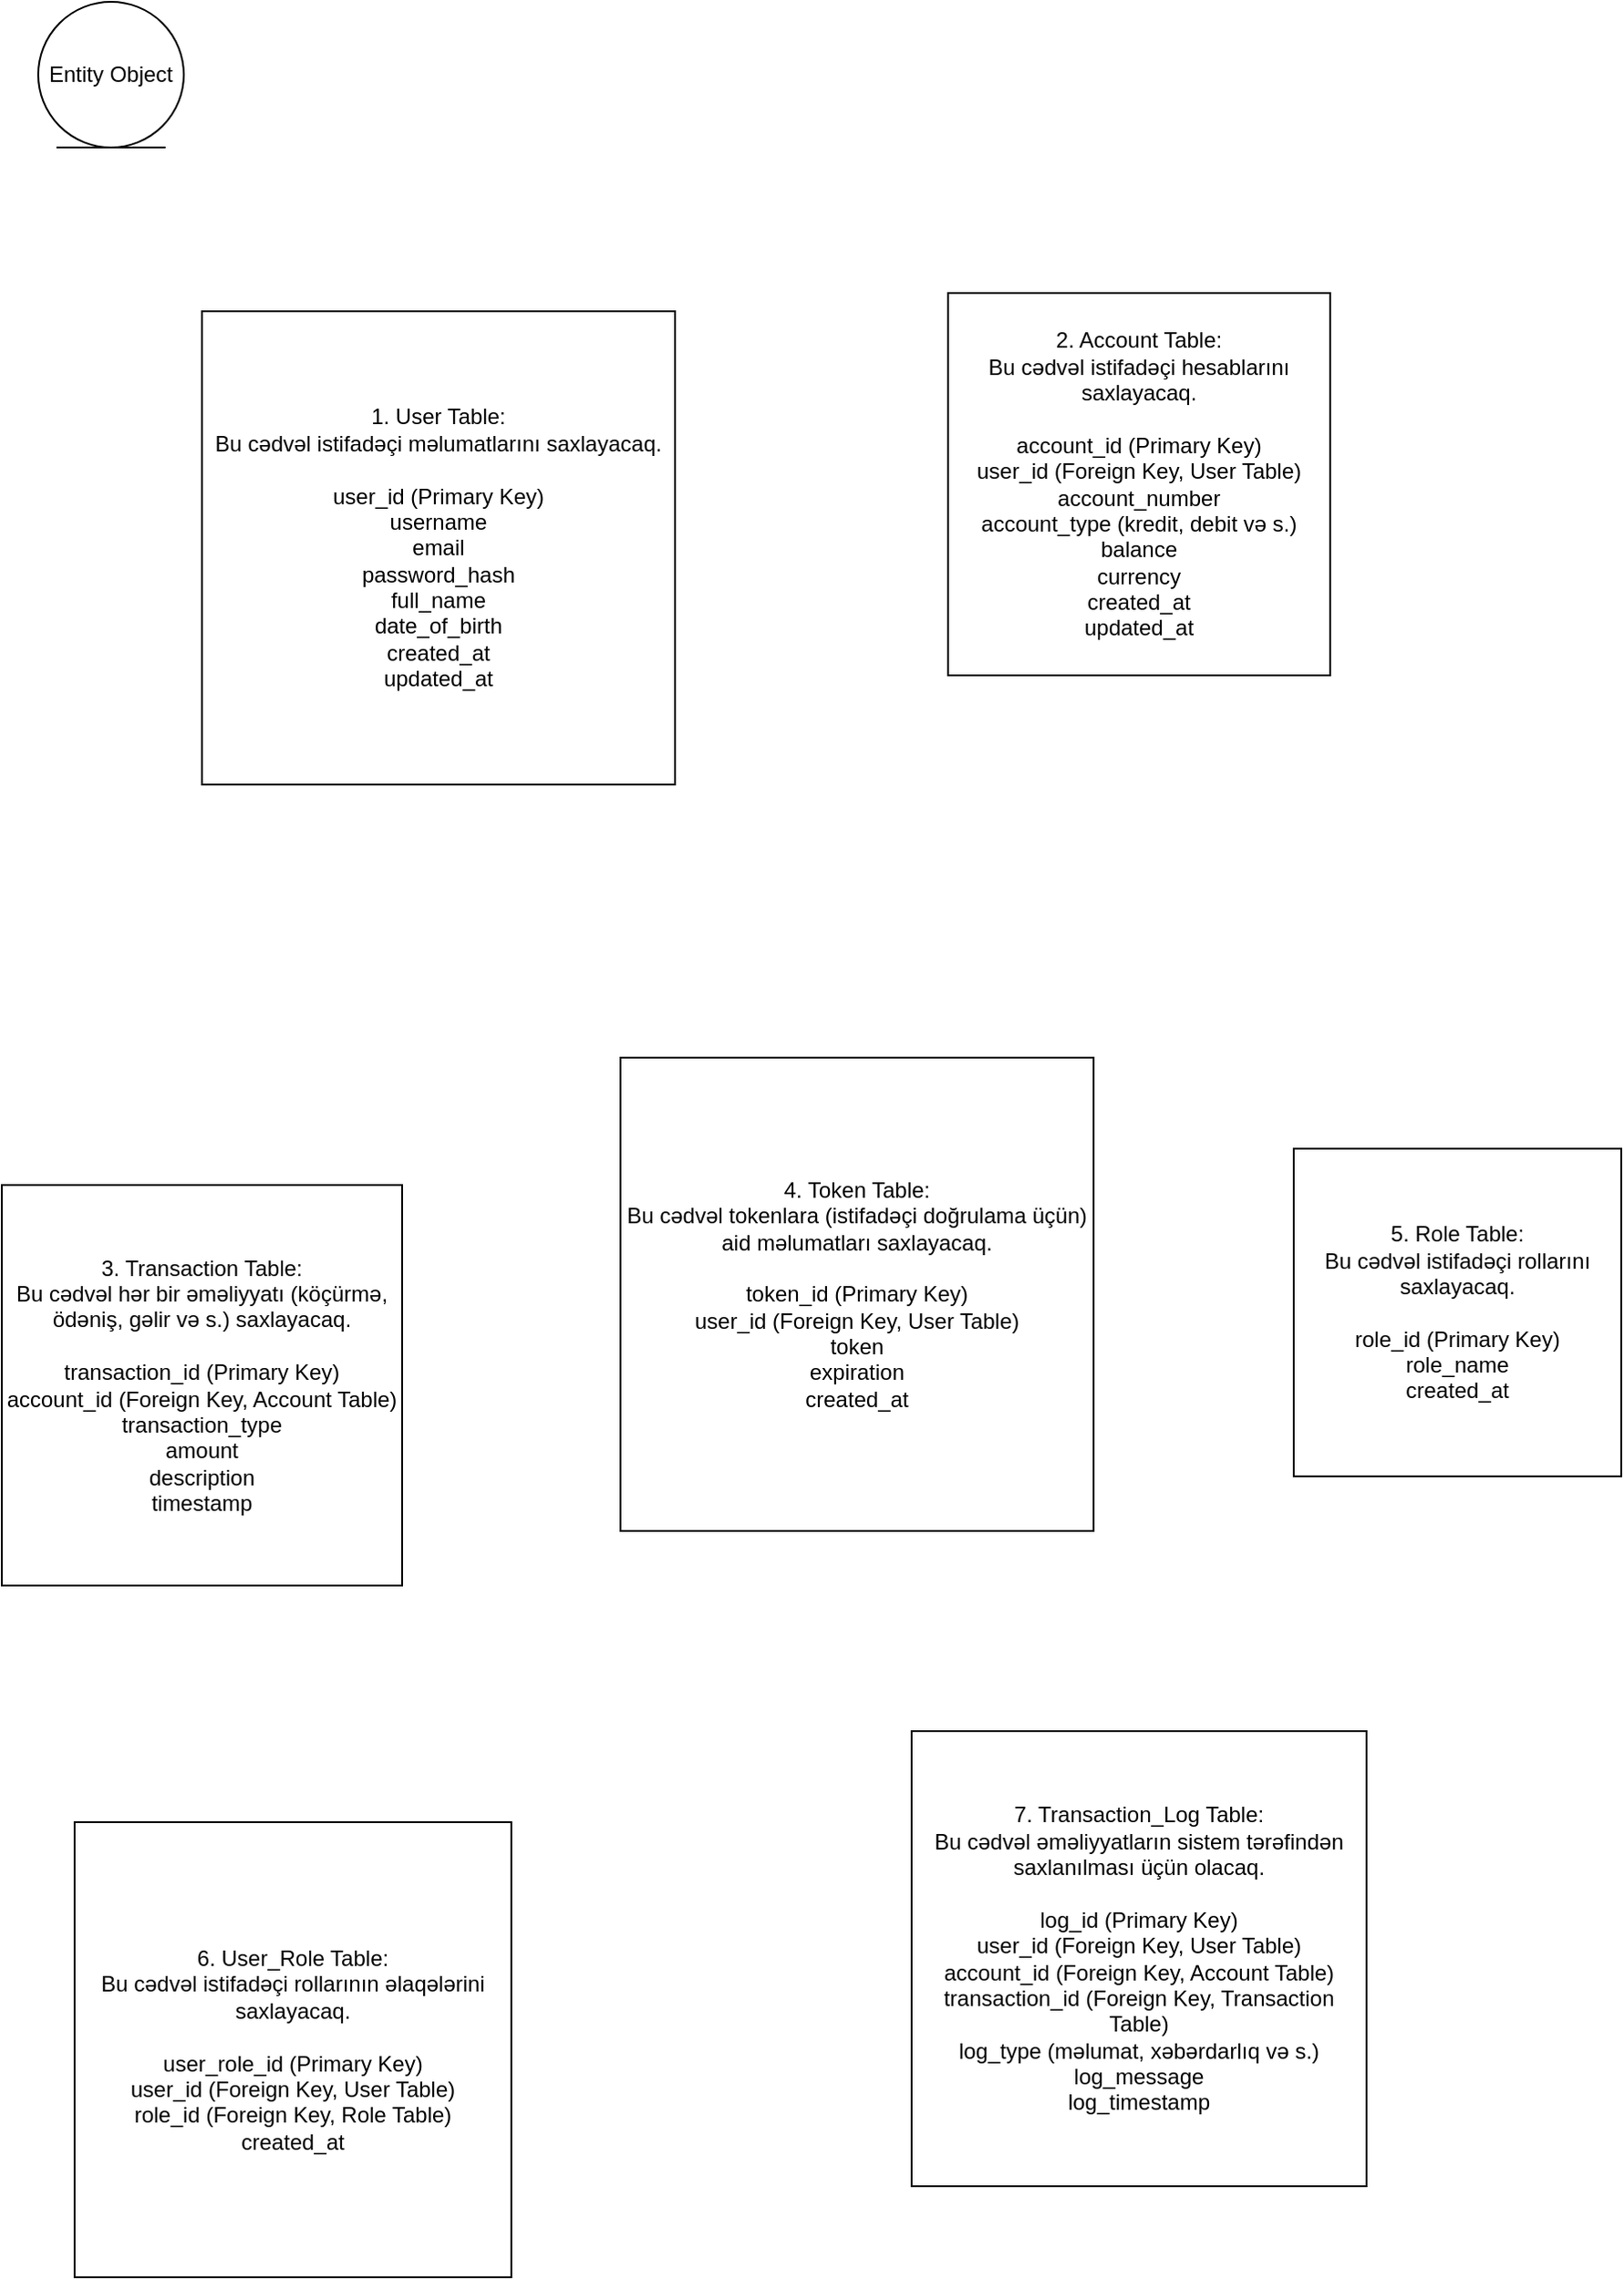 <mxfile version="21.6.9" type="github">
  <diagram name="Sayfa -1" id="xtpe9JXe6I9Ki-Vc6pJg">
    <mxGraphModel dx="1434" dy="1927" grid="1" gridSize="10" guides="1" tooltips="1" connect="1" arrows="1" fold="1" page="1" pageScale="1" pageWidth="827" pageHeight="1169" math="0" shadow="0">
      <root>
        <mxCell id="0" />
        <mxCell id="1" parent="0" />
        <mxCell id="7SSCskWFhJTg-lQkZvSg-1" value="&lt;div&gt;1. User Table:&lt;/div&gt;&lt;div&gt;Bu cədvəl istifadəçi məlumatlarını saxlayacaq.&lt;/div&gt;&lt;div&gt;&lt;br&gt;&lt;/div&gt;&lt;div&gt;user_id (Primary Key)&lt;/div&gt;&lt;div&gt;username&lt;/div&gt;&lt;div&gt;email&lt;/div&gt;&lt;div&gt;password_hash&lt;/div&gt;&lt;div&gt;full_name&lt;/div&gt;&lt;div&gt;date_of_birth&lt;/div&gt;&lt;div&gt;created_at&lt;/div&gt;&lt;div&gt;updated_at&lt;/div&gt;" style="whiteSpace=wrap;html=1;aspect=fixed;" vertex="1" parent="1">
          <mxGeometry x="170" y="20" width="260" height="260" as="geometry" />
        </mxCell>
        <mxCell id="7SSCskWFhJTg-lQkZvSg-2" value="&lt;div&gt;2. Account Table:&lt;/div&gt;&lt;div&gt;Bu cədvəl istifadəçi hesablarını saxlayacaq.&lt;/div&gt;&lt;div&gt;&lt;br&gt;&lt;/div&gt;&lt;div&gt;account_id (Primary Key)&lt;/div&gt;&lt;div&gt;user_id (Foreign Key, User Table)&lt;/div&gt;&lt;div&gt;account_number&lt;/div&gt;&lt;div&gt;account_type (kredit, debit və s.)&lt;/div&gt;&lt;div&gt;balance&lt;/div&gt;&lt;div&gt;currency&lt;/div&gt;&lt;div&gt;created_at&lt;/div&gt;&lt;div&gt;updated_at&lt;/div&gt;" style="whiteSpace=wrap;html=1;aspect=fixed;" vertex="1" parent="1">
          <mxGeometry x="580" y="10" width="210" height="210" as="geometry" />
        </mxCell>
        <mxCell id="7SSCskWFhJTg-lQkZvSg-3" value="&lt;div&gt;3. Transaction Table:&lt;/div&gt;&lt;div&gt;Bu cədvəl hər bir əməliyyatı (köçürmə, ödəniş, gəlir və s.) saxlayacaq.&lt;/div&gt;&lt;div&gt;&lt;br&gt;&lt;/div&gt;&lt;div&gt;transaction_id (Primary Key)&lt;/div&gt;&lt;div&gt;account_id (Foreign Key, Account Table)&lt;/div&gt;&lt;div&gt;transaction_type&lt;/div&gt;&lt;div&gt;amount&lt;/div&gt;&lt;div&gt;description&lt;/div&gt;&lt;div&gt;timestamp&lt;/div&gt;" style="whiteSpace=wrap;html=1;aspect=fixed;" vertex="1" parent="1">
          <mxGeometry x="60" y="500" width="220" height="220" as="geometry" />
        </mxCell>
        <mxCell id="7SSCskWFhJTg-lQkZvSg-4" value="&lt;div&gt;4. Token Table:&lt;/div&gt;&lt;div&gt;Bu cədvəl tokenlara (istifadəçi doğrulama üçün) aid məlumatları saxlayacaq.&lt;/div&gt;&lt;div&gt;&lt;br&gt;&lt;/div&gt;&lt;div&gt;token_id (Primary Key)&lt;/div&gt;&lt;div&gt;user_id (Foreign Key, User Table)&lt;/div&gt;&lt;div&gt;token&lt;/div&gt;&lt;div&gt;expiration&lt;/div&gt;&lt;div&gt;created_at&lt;/div&gt;" style="whiteSpace=wrap;html=1;aspect=fixed;" vertex="1" parent="1">
          <mxGeometry x="400" y="430" width="260" height="260" as="geometry" />
        </mxCell>
        <mxCell id="7SSCskWFhJTg-lQkZvSg-5" value="&lt;div&gt;5. Role Table:&lt;/div&gt;&lt;div&gt;Bu cədvəl istifadəçi rollarını saxlayacaq.&lt;/div&gt;&lt;div&gt;&lt;br&gt;&lt;/div&gt;&lt;div&gt;role_id (Primary Key)&lt;/div&gt;&lt;div&gt;role_name&lt;/div&gt;&lt;div&gt;created_at&lt;/div&gt;" style="whiteSpace=wrap;html=1;aspect=fixed;" vertex="1" parent="1">
          <mxGeometry x="770" y="480" width="180" height="180" as="geometry" />
        </mxCell>
        <mxCell id="7SSCskWFhJTg-lQkZvSg-6" value="&lt;div&gt;6. User_Role Table:&lt;/div&gt;&lt;div&gt;Bu cədvəl istifadəçi rollarının əlaqələrini saxlayacaq.&lt;/div&gt;&lt;div&gt;&lt;br&gt;&lt;/div&gt;&lt;div&gt;user_role_id (Primary Key)&lt;/div&gt;&lt;div&gt;user_id (Foreign Key, User Table)&lt;/div&gt;&lt;div&gt;role_id (Foreign Key, Role Table)&lt;/div&gt;&lt;div&gt;created_at&lt;/div&gt;" style="rounded=0;whiteSpace=wrap;html=1;" vertex="1" parent="1">
          <mxGeometry x="100" y="850" width="240" height="250" as="geometry" />
        </mxCell>
        <mxCell id="7SSCskWFhJTg-lQkZvSg-7" value="&lt;div&gt;7. Transaction_Log Table:&lt;/div&gt;&lt;div&gt;Bu cədvəl əməliyyatların sistem tərəfindən saxlanılması üçün olacaq.&lt;/div&gt;&lt;div&gt;&lt;br&gt;&lt;/div&gt;&lt;div&gt;log_id (Primary Key)&lt;/div&gt;&lt;div&gt;user_id (Foreign Key, User Table)&lt;/div&gt;&lt;div&gt;account_id (Foreign Key, Account Table)&lt;/div&gt;&lt;div&gt;transaction_id (Foreign Key, Transaction Table)&lt;/div&gt;&lt;div&gt;log_type (məlumat, xəbərdarlıq və s.)&lt;/div&gt;&lt;div&gt;log_message&lt;/div&gt;&lt;div&gt;log_timestamp&lt;/div&gt;" style="whiteSpace=wrap;html=1;aspect=fixed;" vertex="1" parent="1">
          <mxGeometry x="560" y="800" width="250" height="250" as="geometry" />
        </mxCell>
        <mxCell id="7SSCskWFhJTg-lQkZvSg-8" value="Entity Object" style="ellipse;shape=umlEntity;whiteSpace=wrap;html=1;" vertex="1" parent="1">
          <mxGeometry x="80" y="-150" width="80" height="80" as="geometry" />
        </mxCell>
      </root>
    </mxGraphModel>
  </diagram>
</mxfile>
